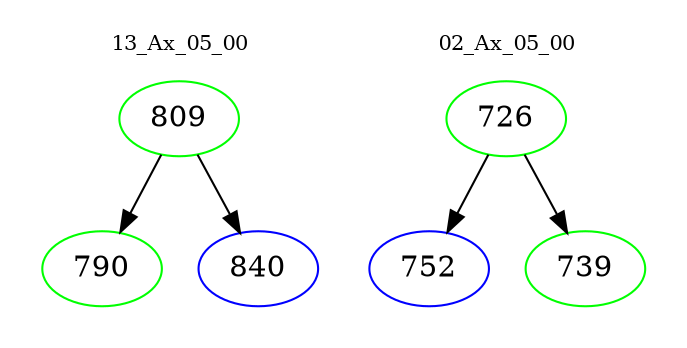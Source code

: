 digraph{
subgraph cluster_0 {
color = white
label = "13_Ax_05_00";
fontsize=10;
T0_809 [label="809", color="green"]
T0_809 -> T0_790 [color="black"]
T0_790 [label="790", color="green"]
T0_809 -> T0_840 [color="black"]
T0_840 [label="840", color="blue"]
}
subgraph cluster_1 {
color = white
label = "02_Ax_05_00";
fontsize=10;
T1_726 [label="726", color="green"]
T1_726 -> T1_752 [color="black"]
T1_752 [label="752", color="blue"]
T1_726 -> T1_739 [color="black"]
T1_739 [label="739", color="green"]
}
}
